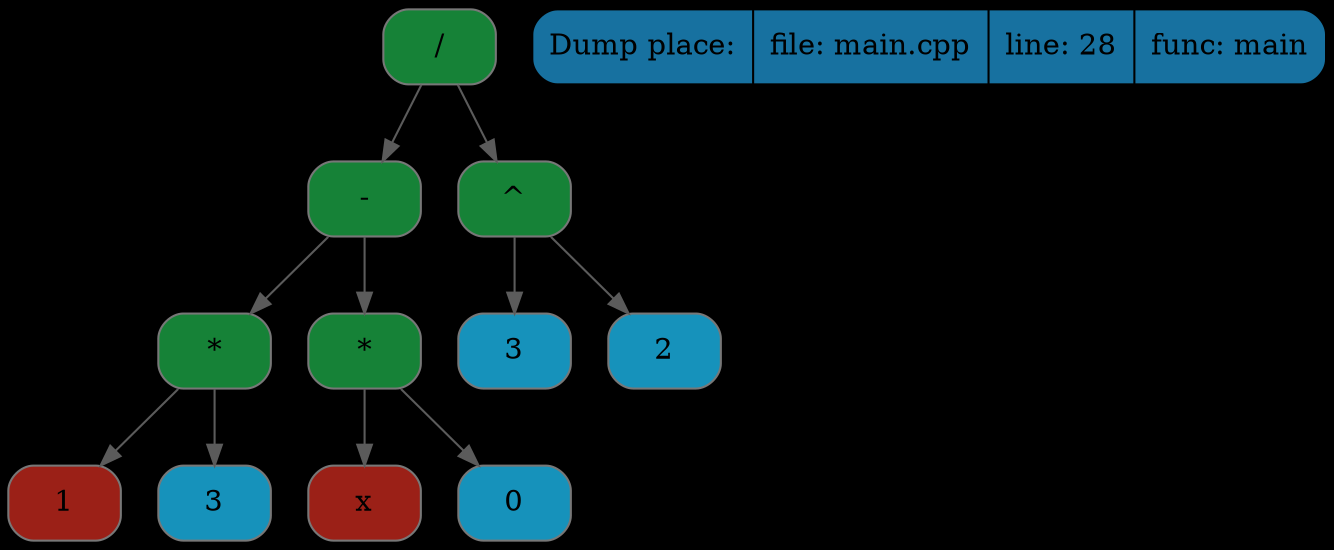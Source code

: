 digraph G{
rankdir=TB
graph [bgcolor="#000000"];
node0x503000000040[shape=Mrecord, style=filled, fillcolor="#168237"label ="/", color = "#777777"];
node0x5030000001f0[shape=Mrecord, style=filled, fillcolor="#168237"label ="-", color = "#777777"];
node0x503000000190[shape=Mrecord, style=filled, fillcolor="#168237"label ="*", color = "#777777"];
node0x5030000000d0[shape=Mrecord, style=filled, fillcolor="#9b2017"label ="1", color = "#777777"];
node0x5030000000a0[shape=Mrecord, style=filled, fillcolor="#1692bb"label ="3", color = "#777777"];
node0x5030000001c0[shape=Mrecord, style=filled, fillcolor="#168237"label ="*", color = "#777777"];
node0x503000000070[shape=Mrecord, style=filled, fillcolor="#9b2017"label ="x", color = "#777777"];
node0x503000000100[shape=Mrecord, style=filled, fillcolor="#1692bb"label ="0", color = "#777777"];
node0x503000000220[shape=Mrecord, style=filled, fillcolor="#168237"label ="^", color = "#777777"];
node0x503000000130[shape=Mrecord, style=filled, fillcolor="#1692bb"label ="3", color = "#777777"];
node0x503000000160[shape=Mrecord, style=filled, fillcolor="#1692bb"label ="2", color = "#777777"];
edge[color="#5b5b5b"];
node0x503000000040->node0x5030000001f0;
node0x5030000001f0->node0x503000000190;
node0x503000000190->node0x5030000000d0;
node0x503000000190->node0x5030000000a0;
node0x5030000001f0->node0x5030000001c0;
node0x5030000001c0->node0x503000000070;
node0x5030000001c0->node0x503000000100;
node0x503000000040->node0x503000000220;
node0x503000000220->node0x503000000130;
node0x503000000220->node0x503000000160;
place[shape=Mrecord, style=filled, fillcolor="#1771a0",label  = "Dump place:| file: main.cpp |<f0> line: 28 |<f1> func: main", color = "#000000"];
}
